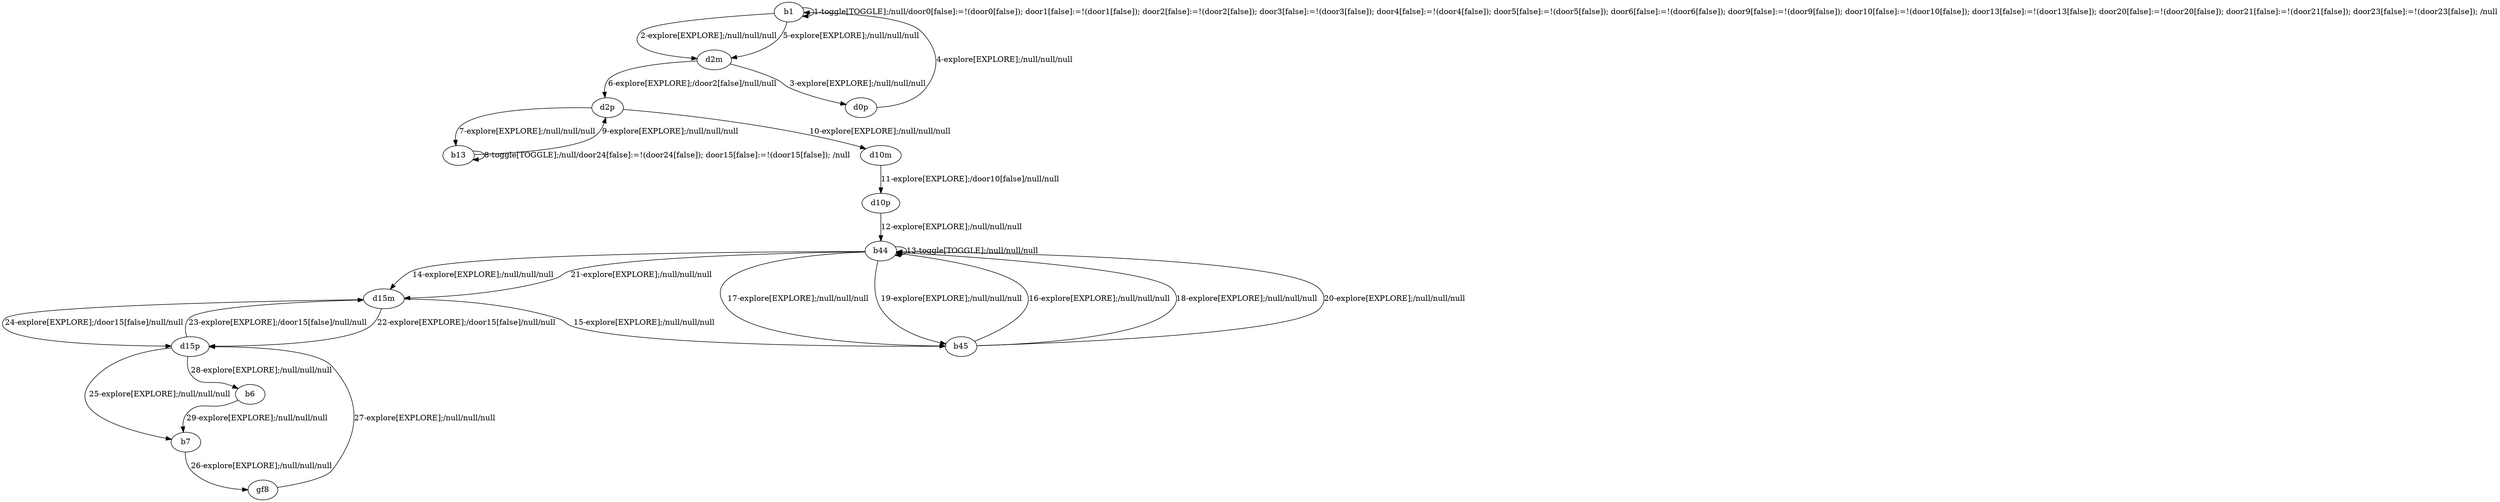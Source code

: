 # Total number of goals covered by this test: 1
# d15p --> b6

digraph g {
"b1" -> "b1" [label = "1-toggle[TOGGLE];/null/door0[false]:=!(door0[false]); door1[false]:=!(door1[false]); door2[false]:=!(door2[false]); door3[false]:=!(door3[false]); door4[false]:=!(door4[false]); door5[false]:=!(door5[false]); door6[false]:=!(door6[false]); door9[false]:=!(door9[false]); door10[false]:=!(door10[false]); door13[false]:=!(door13[false]); door20[false]:=!(door20[false]); door21[false]:=!(door21[false]); door23[false]:=!(door23[false]); /null"];
"b1" -> "d2m" [label = "2-explore[EXPLORE];/null/null/null"];
"d2m" -> "d0p" [label = "3-explore[EXPLORE];/null/null/null"];
"d0p" -> "b1" [label = "4-explore[EXPLORE];/null/null/null"];
"b1" -> "d2m" [label = "5-explore[EXPLORE];/null/null/null"];
"d2m" -> "d2p" [label = "6-explore[EXPLORE];/door2[false]/null/null"];
"d2p" -> "b13" [label = "7-explore[EXPLORE];/null/null/null"];
"b13" -> "b13" [label = "8-toggle[TOGGLE];/null/door24[false]:=!(door24[false]); door15[false]:=!(door15[false]); /null"];
"b13" -> "d2p" [label = "9-explore[EXPLORE];/null/null/null"];
"d2p" -> "d10m" [label = "10-explore[EXPLORE];/null/null/null"];
"d10m" -> "d10p" [label = "11-explore[EXPLORE];/door10[false]/null/null"];
"d10p" -> "b44" [label = "12-explore[EXPLORE];/null/null/null"];
"b44" -> "b44" [label = "13-toggle[TOGGLE];/null/null/null"];
"b44" -> "d15m" [label = "14-explore[EXPLORE];/null/null/null"];
"d15m" -> "b45" [label = "15-explore[EXPLORE];/null/null/null"];
"b45" -> "b44" [label = "16-explore[EXPLORE];/null/null/null"];
"b44" -> "b45" [label = "17-explore[EXPLORE];/null/null/null"];
"b45" -> "b44" [label = "18-explore[EXPLORE];/null/null/null"];
"b44" -> "b45" [label = "19-explore[EXPLORE];/null/null/null"];
"b45" -> "b44" [label = "20-explore[EXPLORE];/null/null/null"];
"b44" -> "d15m" [label = "21-explore[EXPLORE];/null/null/null"];
"d15m" -> "d15p" [label = "22-explore[EXPLORE];/door15[false]/null/null"];
"d15p" -> "d15m" [label = "23-explore[EXPLORE];/door15[false]/null/null"];
"d15m" -> "d15p" [label = "24-explore[EXPLORE];/door15[false]/null/null"];
"d15p" -> "b7" [label = "25-explore[EXPLORE];/null/null/null"];
"b7" -> "gf8" [label = "26-explore[EXPLORE];/null/null/null"];
"gf8" -> "d15p" [label = "27-explore[EXPLORE];/null/null/null"];
"d15p" -> "b6" [label = "28-explore[EXPLORE];/null/null/null"];
"b6" -> "b7" [label = "29-explore[EXPLORE];/null/null/null"];
}